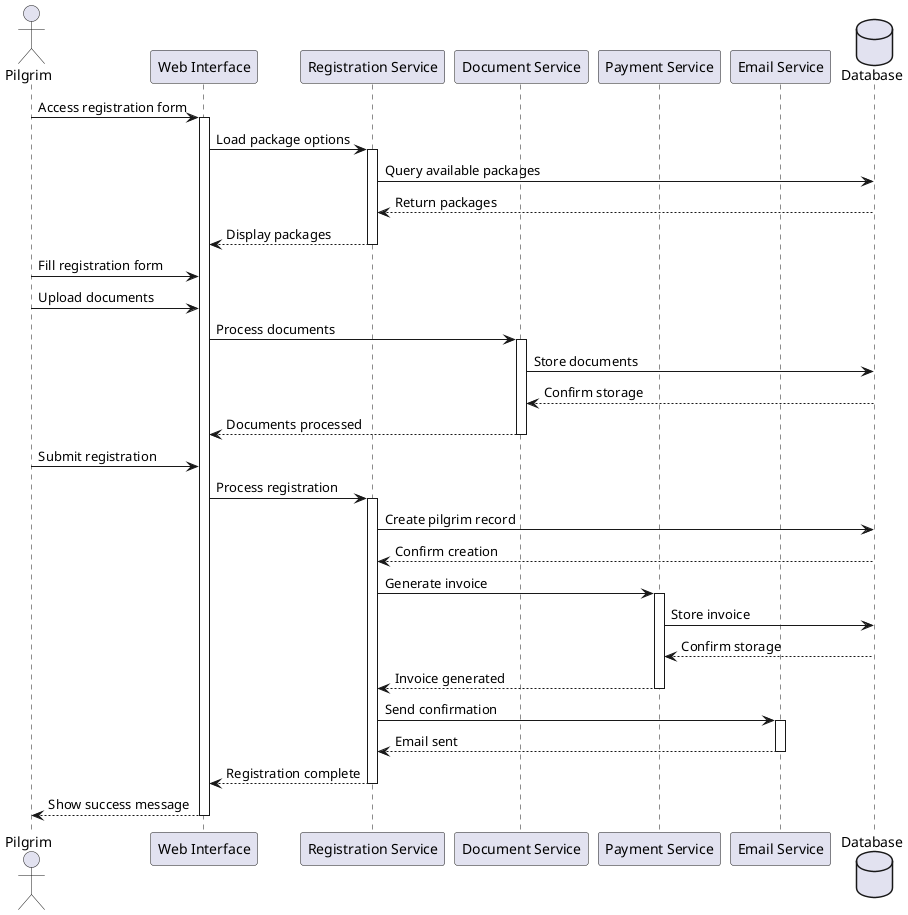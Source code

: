 @startuml Registration and Payment Sequence

actor "Pilgrim" as pilgrim
participant "Web Interface" as ui
participant "Registration Service" as reg
participant "Document Service" as doc
participant "Payment Service" as payment
participant "Email Service" as email
database "Database" as db

pilgrim -> ui: Access registration form
activate ui

ui -> reg: Load package options
activate reg
reg -> db: Query available packages
db --> reg: Return packages
reg --> ui: Display packages
deactivate reg

pilgrim -> ui: Fill registration form
pilgrim -> ui: Upload documents
ui -> doc: Process documents
activate doc
doc -> db: Store documents
db --> doc: Confirm storage
doc --> ui: Documents processed
deactivate doc

pilgrim -> ui: Submit registration
ui -> reg: Process registration
activate reg
reg -> db: Create pilgrim record
db --> reg: Confirm creation
reg -> payment: Generate invoice
activate payment
payment -> db: Store invoice
db --> payment: Confirm storage
payment --> reg: Invoice generated
deactivate payment

reg -> email: Send confirmation
activate email
email --> reg: Email sent
deactivate email

reg --> ui: Registration complete
deactivate reg

ui --> pilgrim: Show success message
deactivate ui

@enduml
